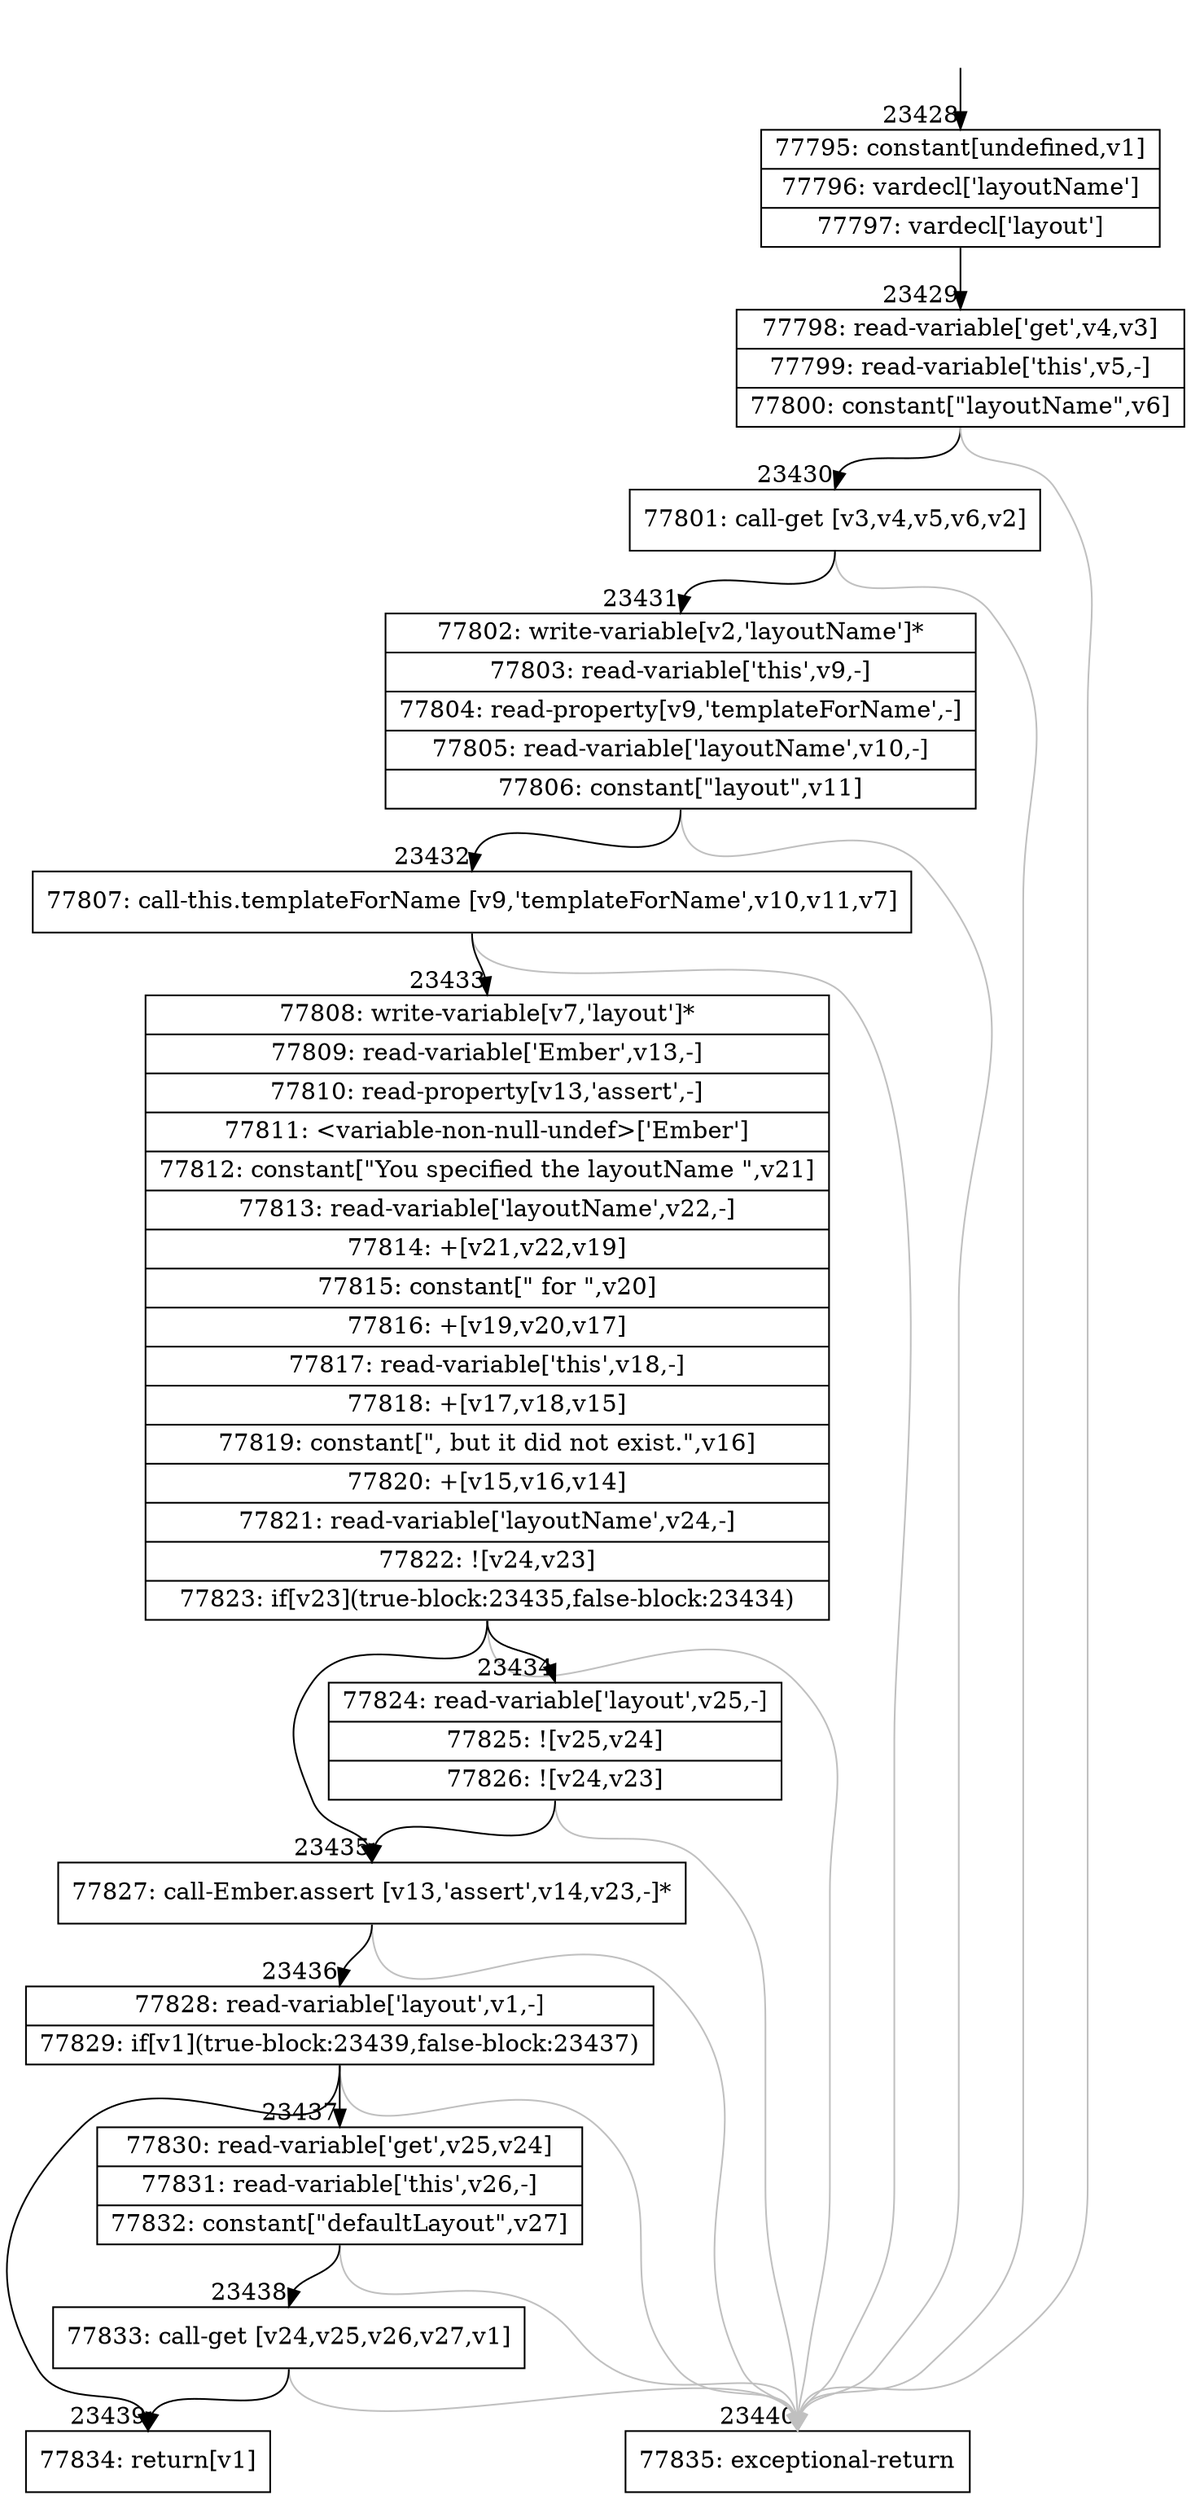 digraph {
rankdir="TD"
BB_entry2050[shape=none,label=""];
BB_entry2050 -> BB23428 [tailport=s, headport=n, headlabel="    23428"]
BB23428 [shape=record label="{77795: constant[undefined,v1]|77796: vardecl['layoutName']|77797: vardecl['layout']}" ] 
BB23428 -> BB23429 [tailport=s, headport=n, headlabel="      23429"]
BB23429 [shape=record label="{77798: read-variable['get',v4,v3]|77799: read-variable['this',v5,-]|77800: constant[\"layoutName\",v6]}" ] 
BB23429 -> BB23430 [tailport=s, headport=n, headlabel="      23430"]
BB23429 -> BB23440 [tailport=s, headport=n, color=gray, headlabel="      23440"]
BB23430 [shape=record label="{77801: call-get [v3,v4,v5,v6,v2]}" ] 
BB23430 -> BB23431 [tailport=s, headport=n, headlabel="      23431"]
BB23430 -> BB23440 [tailport=s, headport=n, color=gray]
BB23431 [shape=record label="{77802: write-variable[v2,'layoutName']*|77803: read-variable['this',v9,-]|77804: read-property[v9,'templateForName',-]|77805: read-variable['layoutName',v10,-]|77806: constant[\"layout\",v11]}" ] 
BB23431 -> BB23432 [tailport=s, headport=n, headlabel="      23432"]
BB23431 -> BB23440 [tailport=s, headport=n, color=gray]
BB23432 [shape=record label="{77807: call-this.templateForName [v9,'templateForName',v10,v11,v7]}" ] 
BB23432 -> BB23433 [tailport=s, headport=n, headlabel="      23433"]
BB23432 -> BB23440 [tailport=s, headport=n, color=gray]
BB23433 [shape=record label="{77808: write-variable[v7,'layout']*|77809: read-variable['Ember',v13,-]|77810: read-property[v13,'assert',-]|77811: \<variable-non-null-undef\>['Ember']|77812: constant[\"You specified the layoutName \",v21]|77813: read-variable['layoutName',v22,-]|77814: +[v21,v22,v19]|77815: constant[\" for \",v20]|77816: +[v19,v20,v17]|77817: read-variable['this',v18,-]|77818: +[v17,v18,v15]|77819: constant[\", but it did not exist.\",v16]|77820: +[v15,v16,v14]|77821: read-variable['layoutName',v24,-]|77822: ![v24,v23]|77823: if[v23](true-block:23435,false-block:23434)}" ] 
BB23433 -> BB23435 [tailport=s, headport=n, headlabel="      23435"]
BB23433 -> BB23434 [tailport=s, headport=n, headlabel="      23434"]
BB23433 -> BB23440 [tailport=s, headport=n, color=gray]
BB23434 [shape=record label="{77824: read-variable['layout',v25,-]|77825: ![v25,v24]|77826: ![v24,v23]}" ] 
BB23434 -> BB23435 [tailport=s, headport=n]
BB23434 -> BB23440 [tailport=s, headport=n, color=gray]
BB23435 [shape=record label="{77827: call-Ember.assert [v13,'assert',v14,v23,-]*}" ] 
BB23435 -> BB23436 [tailport=s, headport=n, headlabel="      23436"]
BB23435 -> BB23440 [tailport=s, headport=n, color=gray]
BB23436 [shape=record label="{77828: read-variable['layout',v1,-]|77829: if[v1](true-block:23439,false-block:23437)}" ] 
BB23436 -> BB23439 [tailport=s, headport=n, headlabel="      23439"]
BB23436 -> BB23437 [tailport=s, headport=n, headlabel="      23437"]
BB23436 -> BB23440 [tailport=s, headport=n, color=gray]
BB23437 [shape=record label="{77830: read-variable['get',v25,v24]|77831: read-variable['this',v26,-]|77832: constant[\"defaultLayout\",v27]}" ] 
BB23437 -> BB23438 [tailport=s, headport=n, headlabel="      23438"]
BB23437 -> BB23440 [tailport=s, headport=n, color=gray]
BB23438 [shape=record label="{77833: call-get [v24,v25,v26,v27,v1]}" ] 
BB23438 -> BB23439 [tailport=s, headport=n]
BB23438 -> BB23440 [tailport=s, headport=n, color=gray]
BB23439 [shape=record label="{77834: return[v1]}" ] 
BB23440 [shape=record label="{77835: exceptional-return}" ] 
//#$~ 44418
}
